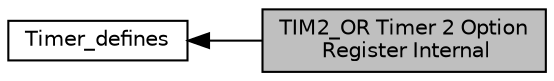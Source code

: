 digraph "TIM2_OR Timer 2 Option Register Internal"
{
  edge [fontname="Helvetica",fontsize="10",labelfontname="Helvetica",labelfontsize="10"];
  node [fontname="Helvetica",fontsize="10",shape=record];
  rankdir=LR;
  Node0 [label="TIM2_OR Timer 2 Option\l Register Internal",height=0.2,width=0.4,color="black", fillcolor="grey75", style="filled", fontcolor="black"];
  Node1 [label="Timer_defines",height=0.2,width=0.4,color="black", fillcolor="white", style="filled",URL="$group__timer__defines.html"];
  Node1->Node0 [shape=plaintext, dir="back", style="solid"];
}
